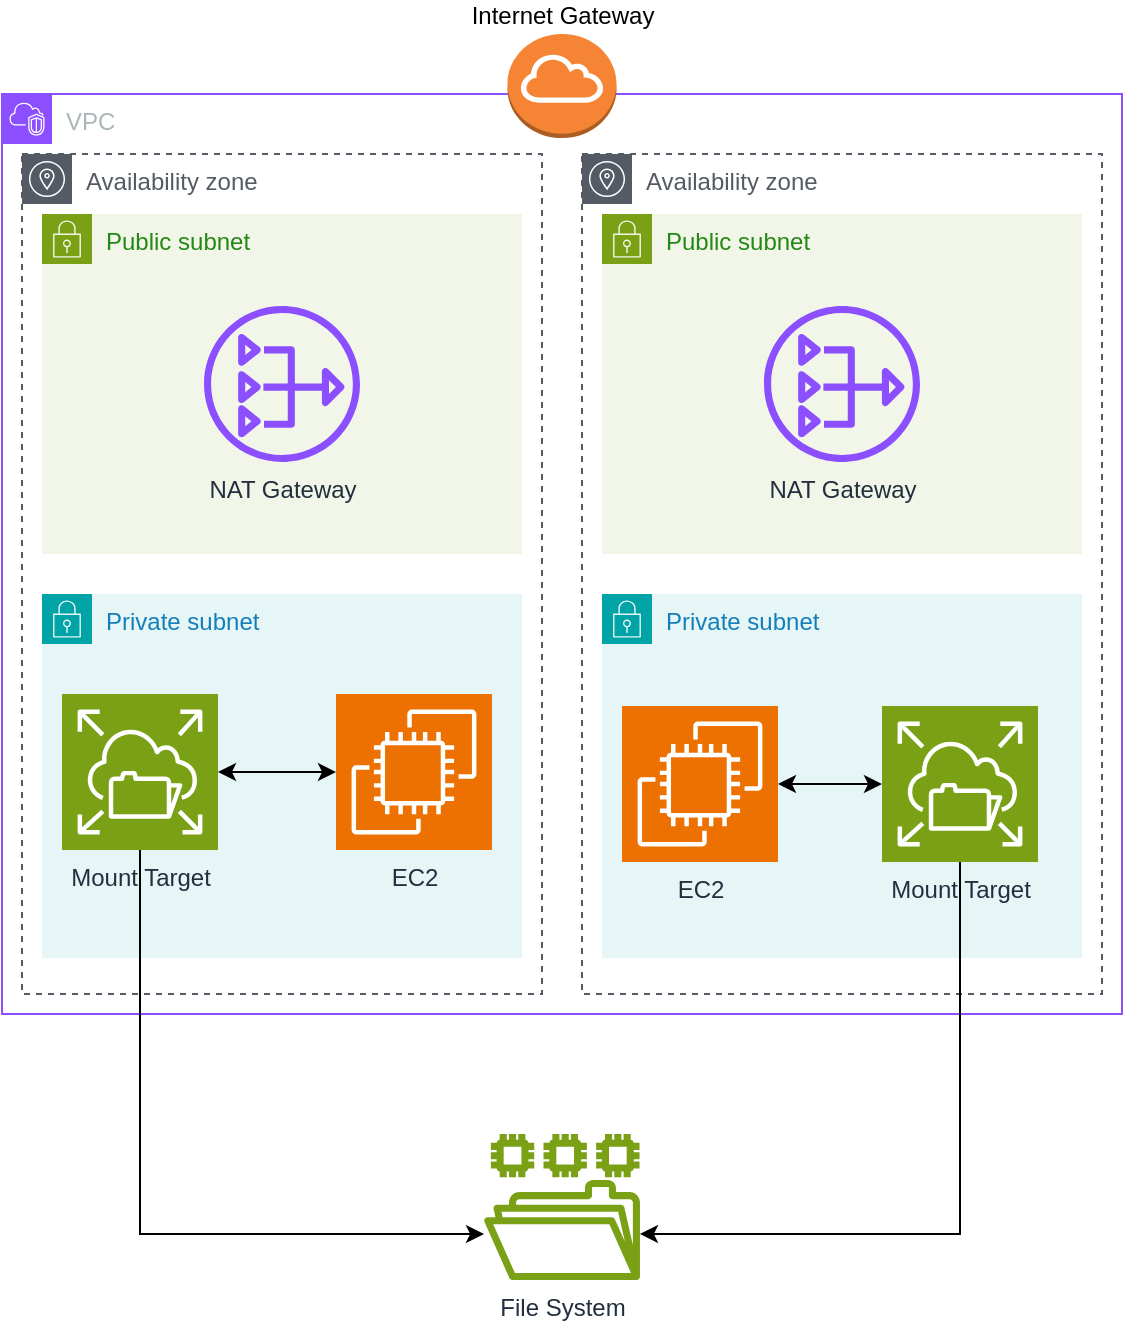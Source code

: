 <mxfile version="24.7.5">
  <diagram name="Page-1" id="oIJ7Y9yz4TI2aFosfO5N">
    <mxGraphModel dx="810" dy="481" grid="1" gridSize="10" guides="1" tooltips="1" connect="1" arrows="1" fold="1" page="1" pageScale="1" pageWidth="850" pageHeight="1100" math="0" shadow="0">
      <root>
        <mxCell id="0" />
        <mxCell id="1" parent="0" />
        <mxCell id="mLadz8s9If0jeAlDi39X-33" value="Availability zone" style="sketch=0;outlineConnect=0;gradientColor=none;html=1;whiteSpace=wrap;fontSize=12;fontStyle=0;shape=mxgraph.aws4.group;grIcon=mxgraph.aws4.group_availability_zone;strokeColor=#545B64;fillColor=none;verticalAlign=top;align=left;spacingLeft=30;fontColor=#545B64;dashed=1;" parent="1" vertex="1">
          <mxGeometry x="190" y="90" width="260" height="420" as="geometry" />
        </mxCell>
        <mxCell id="mLadz8s9If0jeAlDi39X-1" value="VPC" style="points=[[0,0],[0.25,0],[0.5,0],[0.75,0],[1,0],[1,0.25],[1,0.5],[1,0.75],[1,1],[0.75,1],[0.5,1],[0.25,1],[0,1],[0,0.75],[0,0.5],[0,0.25]];outlineConnect=0;gradientColor=none;html=1;whiteSpace=wrap;fontSize=12;fontStyle=0;container=1;pointerEvents=0;collapsible=0;recursiveResize=0;shape=mxgraph.aws4.group;grIcon=mxgraph.aws4.group_vpc2;strokeColor=#8C4FFF;fillColor=none;verticalAlign=top;align=left;spacingLeft=30;fontColor=#AAB7B8;dashed=0;" parent="1" vertex="1">
          <mxGeometry x="180" y="60" width="560" height="460" as="geometry" />
        </mxCell>
        <mxCell id="mLadz8s9If0jeAlDi39X-2" value="Public subnet" style="points=[[0,0],[0.25,0],[0.5,0],[0.75,0],[1,0],[1,0.25],[1,0.5],[1,0.75],[1,1],[0.75,1],[0.5,1],[0.25,1],[0,1],[0,0.75],[0,0.5],[0,0.25]];outlineConnect=0;gradientColor=none;html=1;whiteSpace=wrap;fontSize=12;fontStyle=0;container=1;pointerEvents=0;collapsible=0;recursiveResize=0;shape=mxgraph.aws4.group;grIcon=mxgraph.aws4.group_security_group;grStroke=0;strokeColor=#7AA116;fillColor=#F2F6E8;verticalAlign=top;align=left;spacingLeft=30;fontColor=#248814;dashed=0;movable=1;resizable=1;rotatable=1;deletable=1;editable=1;locked=0;connectable=1;" parent="mLadz8s9If0jeAlDi39X-1" vertex="1">
          <mxGeometry x="20" y="60" width="240" height="170" as="geometry" />
        </mxCell>
        <mxCell id="mLadz8s9If0jeAlDi39X-4" value="NAT Gateway" style="sketch=0;outlineConnect=0;fontColor=#232F3E;gradientColor=none;fillColor=#8C4FFF;strokeColor=none;dashed=0;verticalLabelPosition=bottom;verticalAlign=top;align=center;html=1;fontSize=12;fontStyle=0;aspect=fixed;pointerEvents=1;shape=mxgraph.aws4.nat_gateway;" parent="mLadz8s9If0jeAlDi39X-2" vertex="1">
          <mxGeometry x="81" y="46" width="78" height="78" as="geometry" />
        </mxCell>
        <mxCell id="mLadz8s9If0jeAlDi39X-3" value="Private subnet" style="points=[[0,0],[0.25,0],[0.5,0],[0.75,0],[1,0],[1,0.25],[1,0.5],[1,0.75],[1,1],[0.75,1],[0.5,1],[0.25,1],[0,1],[0,0.75],[0,0.5],[0,0.25]];outlineConnect=0;gradientColor=none;html=1;whiteSpace=wrap;fontSize=12;fontStyle=0;container=1;pointerEvents=0;collapsible=0;recursiveResize=0;shape=mxgraph.aws4.group;grIcon=mxgraph.aws4.group_security_group;grStroke=0;strokeColor=#00A4A6;fillColor=#E6F6F7;verticalAlign=top;align=left;spacingLeft=30;fontColor=#147EBA;dashed=0;" parent="mLadz8s9If0jeAlDi39X-1" vertex="1">
          <mxGeometry x="20" y="250" width="240" height="182" as="geometry" />
        </mxCell>
        <mxCell id="mLadz8s9If0jeAlDi39X-45" value="EC2" style="sketch=0;points=[[0,0,0],[0.25,0,0],[0.5,0,0],[0.75,0,0],[1,0,0],[0,1,0],[0.25,1,0],[0.5,1,0],[0.75,1,0],[1,1,0],[0,0.25,0],[0,0.5,0],[0,0.75,0],[1,0.25,0],[1,0.5,0],[1,0.75,0]];outlineConnect=0;fontColor=#232F3E;fillColor=#ED7100;strokeColor=#ffffff;dashed=0;verticalLabelPosition=bottom;verticalAlign=top;align=center;html=1;fontSize=12;fontStyle=0;aspect=fixed;shape=mxgraph.aws4.resourceIcon;resIcon=mxgraph.aws4.ec2;" parent="mLadz8s9If0jeAlDi39X-3" vertex="1">
          <mxGeometry x="147" y="50" width="78" height="78" as="geometry" />
        </mxCell>
        <mxCell id="mLadz8s9If0jeAlDi39X-34" value="Availability zone" style="sketch=0;outlineConnect=0;gradientColor=none;html=1;whiteSpace=wrap;fontSize=12;fontStyle=0;shape=mxgraph.aws4.group;grIcon=mxgraph.aws4.group_availability_zone;strokeColor=#545B64;fillColor=none;verticalAlign=top;align=left;spacingLeft=30;fontColor=#545B64;dashed=1;" parent="mLadz8s9If0jeAlDi39X-1" vertex="1">
          <mxGeometry x="290" y="30" width="260" height="420" as="geometry" />
        </mxCell>
        <mxCell id="mLadz8s9If0jeAlDi39X-35" value="Public subnet" style="points=[[0,0],[0.25,0],[0.5,0],[0.75,0],[1,0],[1,0.25],[1,0.5],[1,0.75],[1,1],[0.75,1],[0.5,1],[0.25,1],[0,1],[0,0.75],[0,0.5],[0,0.25]];outlineConnect=0;gradientColor=none;html=1;whiteSpace=wrap;fontSize=12;fontStyle=0;container=1;pointerEvents=0;collapsible=0;recursiveResize=0;shape=mxgraph.aws4.group;grIcon=mxgraph.aws4.group_security_group;grStroke=0;strokeColor=#7AA116;fillColor=#F2F6E8;verticalAlign=top;align=left;spacingLeft=30;fontColor=#248814;dashed=0;movable=1;resizable=1;rotatable=1;deletable=1;editable=1;locked=0;connectable=1;" parent="mLadz8s9If0jeAlDi39X-1" vertex="1">
          <mxGeometry x="300" y="60" width="240" height="170" as="geometry" />
        </mxCell>
        <mxCell id="mLadz8s9If0jeAlDi39X-36" value="NAT Gateway" style="sketch=0;outlineConnect=0;fontColor=#232F3E;gradientColor=none;fillColor=#8C4FFF;strokeColor=none;dashed=0;verticalLabelPosition=bottom;verticalAlign=top;align=center;html=1;fontSize=12;fontStyle=0;aspect=fixed;pointerEvents=1;shape=mxgraph.aws4.nat_gateway;" parent="mLadz8s9If0jeAlDi39X-35" vertex="1">
          <mxGeometry x="81" y="46" width="78" height="78" as="geometry" />
        </mxCell>
        <mxCell id="mLadz8s9If0jeAlDi39X-37" value="Private subnet" style="points=[[0,0],[0.25,0],[0.5,0],[0.75,0],[1,0],[1,0.25],[1,0.5],[1,0.75],[1,1],[0.75,1],[0.5,1],[0.25,1],[0,1],[0,0.75],[0,0.5],[0,0.25]];outlineConnect=0;gradientColor=none;html=1;whiteSpace=wrap;fontSize=12;fontStyle=0;container=1;pointerEvents=0;collapsible=0;recursiveResize=0;shape=mxgraph.aws4.group;grIcon=mxgraph.aws4.group_security_group;grStroke=0;strokeColor=#00A4A6;fillColor=#E6F6F7;verticalAlign=top;align=left;spacingLeft=30;fontColor=#147EBA;dashed=0;" parent="mLadz8s9If0jeAlDi39X-1" vertex="1">
          <mxGeometry x="300" y="250" width="240" height="182" as="geometry" />
        </mxCell>
        <mxCell id="mLadz8s9If0jeAlDi39X-38" value="EC2" style="sketch=0;points=[[0,0,0],[0.25,0,0],[0.5,0,0],[0.75,0,0],[1,0,0],[0,1,0],[0.25,1,0],[0.5,1,0],[0.75,1,0],[1,1,0],[0,0.25,0],[0,0.5,0],[0,0.75,0],[1,0.25,0],[1,0.5,0],[1,0.75,0]];outlineConnect=0;fontColor=#232F3E;fillColor=#ED7100;strokeColor=#ffffff;dashed=0;verticalLabelPosition=bottom;verticalAlign=top;align=center;html=1;fontSize=12;fontStyle=0;aspect=fixed;shape=mxgraph.aws4.resourceIcon;resIcon=mxgraph.aws4.ec2;" parent="mLadz8s9If0jeAlDi39X-37" vertex="1">
          <mxGeometry x="10" y="56" width="78" height="78" as="geometry" />
        </mxCell>
        <mxCell id="mLadz8s9If0jeAlDi39X-39" style="edgeStyle=orthogonalEdgeStyle;rounded=0;orthogonalLoop=1;jettySize=auto;html=1;entryX=0;entryY=0.5;entryDx=0;entryDy=0;entryPerimeter=0;startArrow=classic;startFill=1;" parent="mLadz8s9If0jeAlDi39X-37" source="mLadz8s9If0jeAlDi39X-38" target="mLadz8s9If0jeAlDi39X-40" edge="1">
          <mxGeometry relative="1" as="geometry">
            <mxPoint x="131" y="95" as="targetPoint" />
          </mxGeometry>
        </mxCell>
        <mxCell id="mLadz8s9If0jeAlDi39X-40" value="Mount Target" style="sketch=0;points=[[0,0,0],[0.25,0,0],[0.5,0,0],[0.75,0,0],[1,0,0],[0,1,0],[0.25,1,0],[0.5,1,0],[0.75,1,0],[1,1,0],[0,0.25,0],[0,0.5,0],[0,0.75,0],[1,0.25,0],[1,0.5,0],[1,0.75,0]];outlineConnect=0;fontColor=#232F3E;fillColor=#7AA116;strokeColor=#ffffff;dashed=0;verticalLabelPosition=bottom;verticalAlign=top;align=center;html=1;fontSize=12;fontStyle=0;aspect=fixed;shape=mxgraph.aws4.resourceIcon;resIcon=mxgraph.aws4.elastic_file_system;" parent="mLadz8s9If0jeAlDi39X-37" vertex="1">
          <mxGeometry x="140" y="56" width="78" height="78" as="geometry" />
        </mxCell>
        <mxCell id="mLadz8s9If0jeAlDi39X-5" value="Internet Gateway" style="outlineConnect=0;dashed=0;verticalLabelPosition=top;verticalAlign=bottom;align=center;html=1;shape=mxgraph.aws3.internet_gateway;fillColor=#F58534;gradientColor=none;labelPosition=center;" parent="1" vertex="1">
          <mxGeometry x="432.75" y="30" width="54.5" height="52" as="geometry" />
        </mxCell>
        <mxCell id="mLadz8s9If0jeAlDi39X-41" value="File System" style="sketch=0;outlineConnect=0;fontColor=#232F3E;gradientColor=none;fillColor=#7AA116;strokeColor=none;dashed=0;verticalLabelPosition=bottom;verticalAlign=top;align=center;html=1;fontSize=12;fontStyle=0;aspect=fixed;pointerEvents=1;shape=mxgraph.aws4.file_system;" parent="1" vertex="1">
          <mxGeometry x="421" y="580" width="78" height="73" as="geometry" />
        </mxCell>
        <mxCell id="mLadz8s9If0jeAlDi39X-44" style="edgeStyle=orthogonalEdgeStyle;rounded=0;orthogonalLoop=1;jettySize=auto;html=1;" parent="1" source="mLadz8s9If0jeAlDi39X-40" target="mLadz8s9If0jeAlDi39X-41" edge="1">
          <mxGeometry relative="1" as="geometry">
            <mxPoint x="630" y="630" as="targetPoint" />
            <Array as="points">
              <mxPoint x="659" y="630" />
            </Array>
          </mxGeometry>
        </mxCell>
        <mxCell id="mLadz8s9If0jeAlDi39X-48" style="edgeStyle=orthogonalEdgeStyle;rounded=0;orthogonalLoop=1;jettySize=auto;html=1;" parent="1" source="mLadz8s9If0jeAlDi39X-46" target="mLadz8s9If0jeAlDi39X-41" edge="1">
          <mxGeometry relative="1" as="geometry">
            <mxPoint x="410" y="620" as="targetPoint" />
            <Array as="points">
              <mxPoint x="249" y="630" />
            </Array>
          </mxGeometry>
        </mxCell>
        <mxCell id="mLadz8s9If0jeAlDi39X-46" value="Mount Target" style="sketch=0;points=[[0,0,0],[0.25,0,0],[0.5,0,0],[0.75,0,0],[1,0,0],[0,1,0],[0.25,1,0],[0.5,1,0],[0.75,1,0],[1,1,0],[0,0.25,0],[0,0.5,0],[0,0.75,0],[1,0.25,0],[1,0.5,0],[1,0.75,0]];outlineConnect=0;fontColor=#232F3E;fillColor=#7AA116;strokeColor=#ffffff;dashed=0;verticalLabelPosition=bottom;verticalAlign=top;align=center;html=1;fontSize=12;fontStyle=0;aspect=fixed;shape=mxgraph.aws4.resourceIcon;resIcon=mxgraph.aws4.elastic_file_system;" parent="1" vertex="1">
          <mxGeometry x="210" y="360" width="78" height="78" as="geometry" />
        </mxCell>
        <mxCell id="mLadz8s9If0jeAlDi39X-47" style="edgeStyle=orthogonalEdgeStyle;rounded=0;orthogonalLoop=1;jettySize=auto;html=1;entryX=0;entryY=0.5;entryDx=0;entryDy=0;entryPerimeter=0;startArrow=classic;startFill=1;" parent="1" source="mLadz8s9If0jeAlDi39X-46" target="mLadz8s9If0jeAlDi39X-45" edge="1">
          <mxGeometry relative="1" as="geometry" />
        </mxCell>
      </root>
    </mxGraphModel>
  </diagram>
</mxfile>
